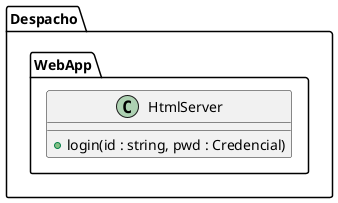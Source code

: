 @startuml

!$Dispatch = "Despacho"

package "$Dispatch" {
        package WebApp {
                class HtmlServer {
                        + login(id : string, pwd : Credencial)
                }
        }
}

@enduml
